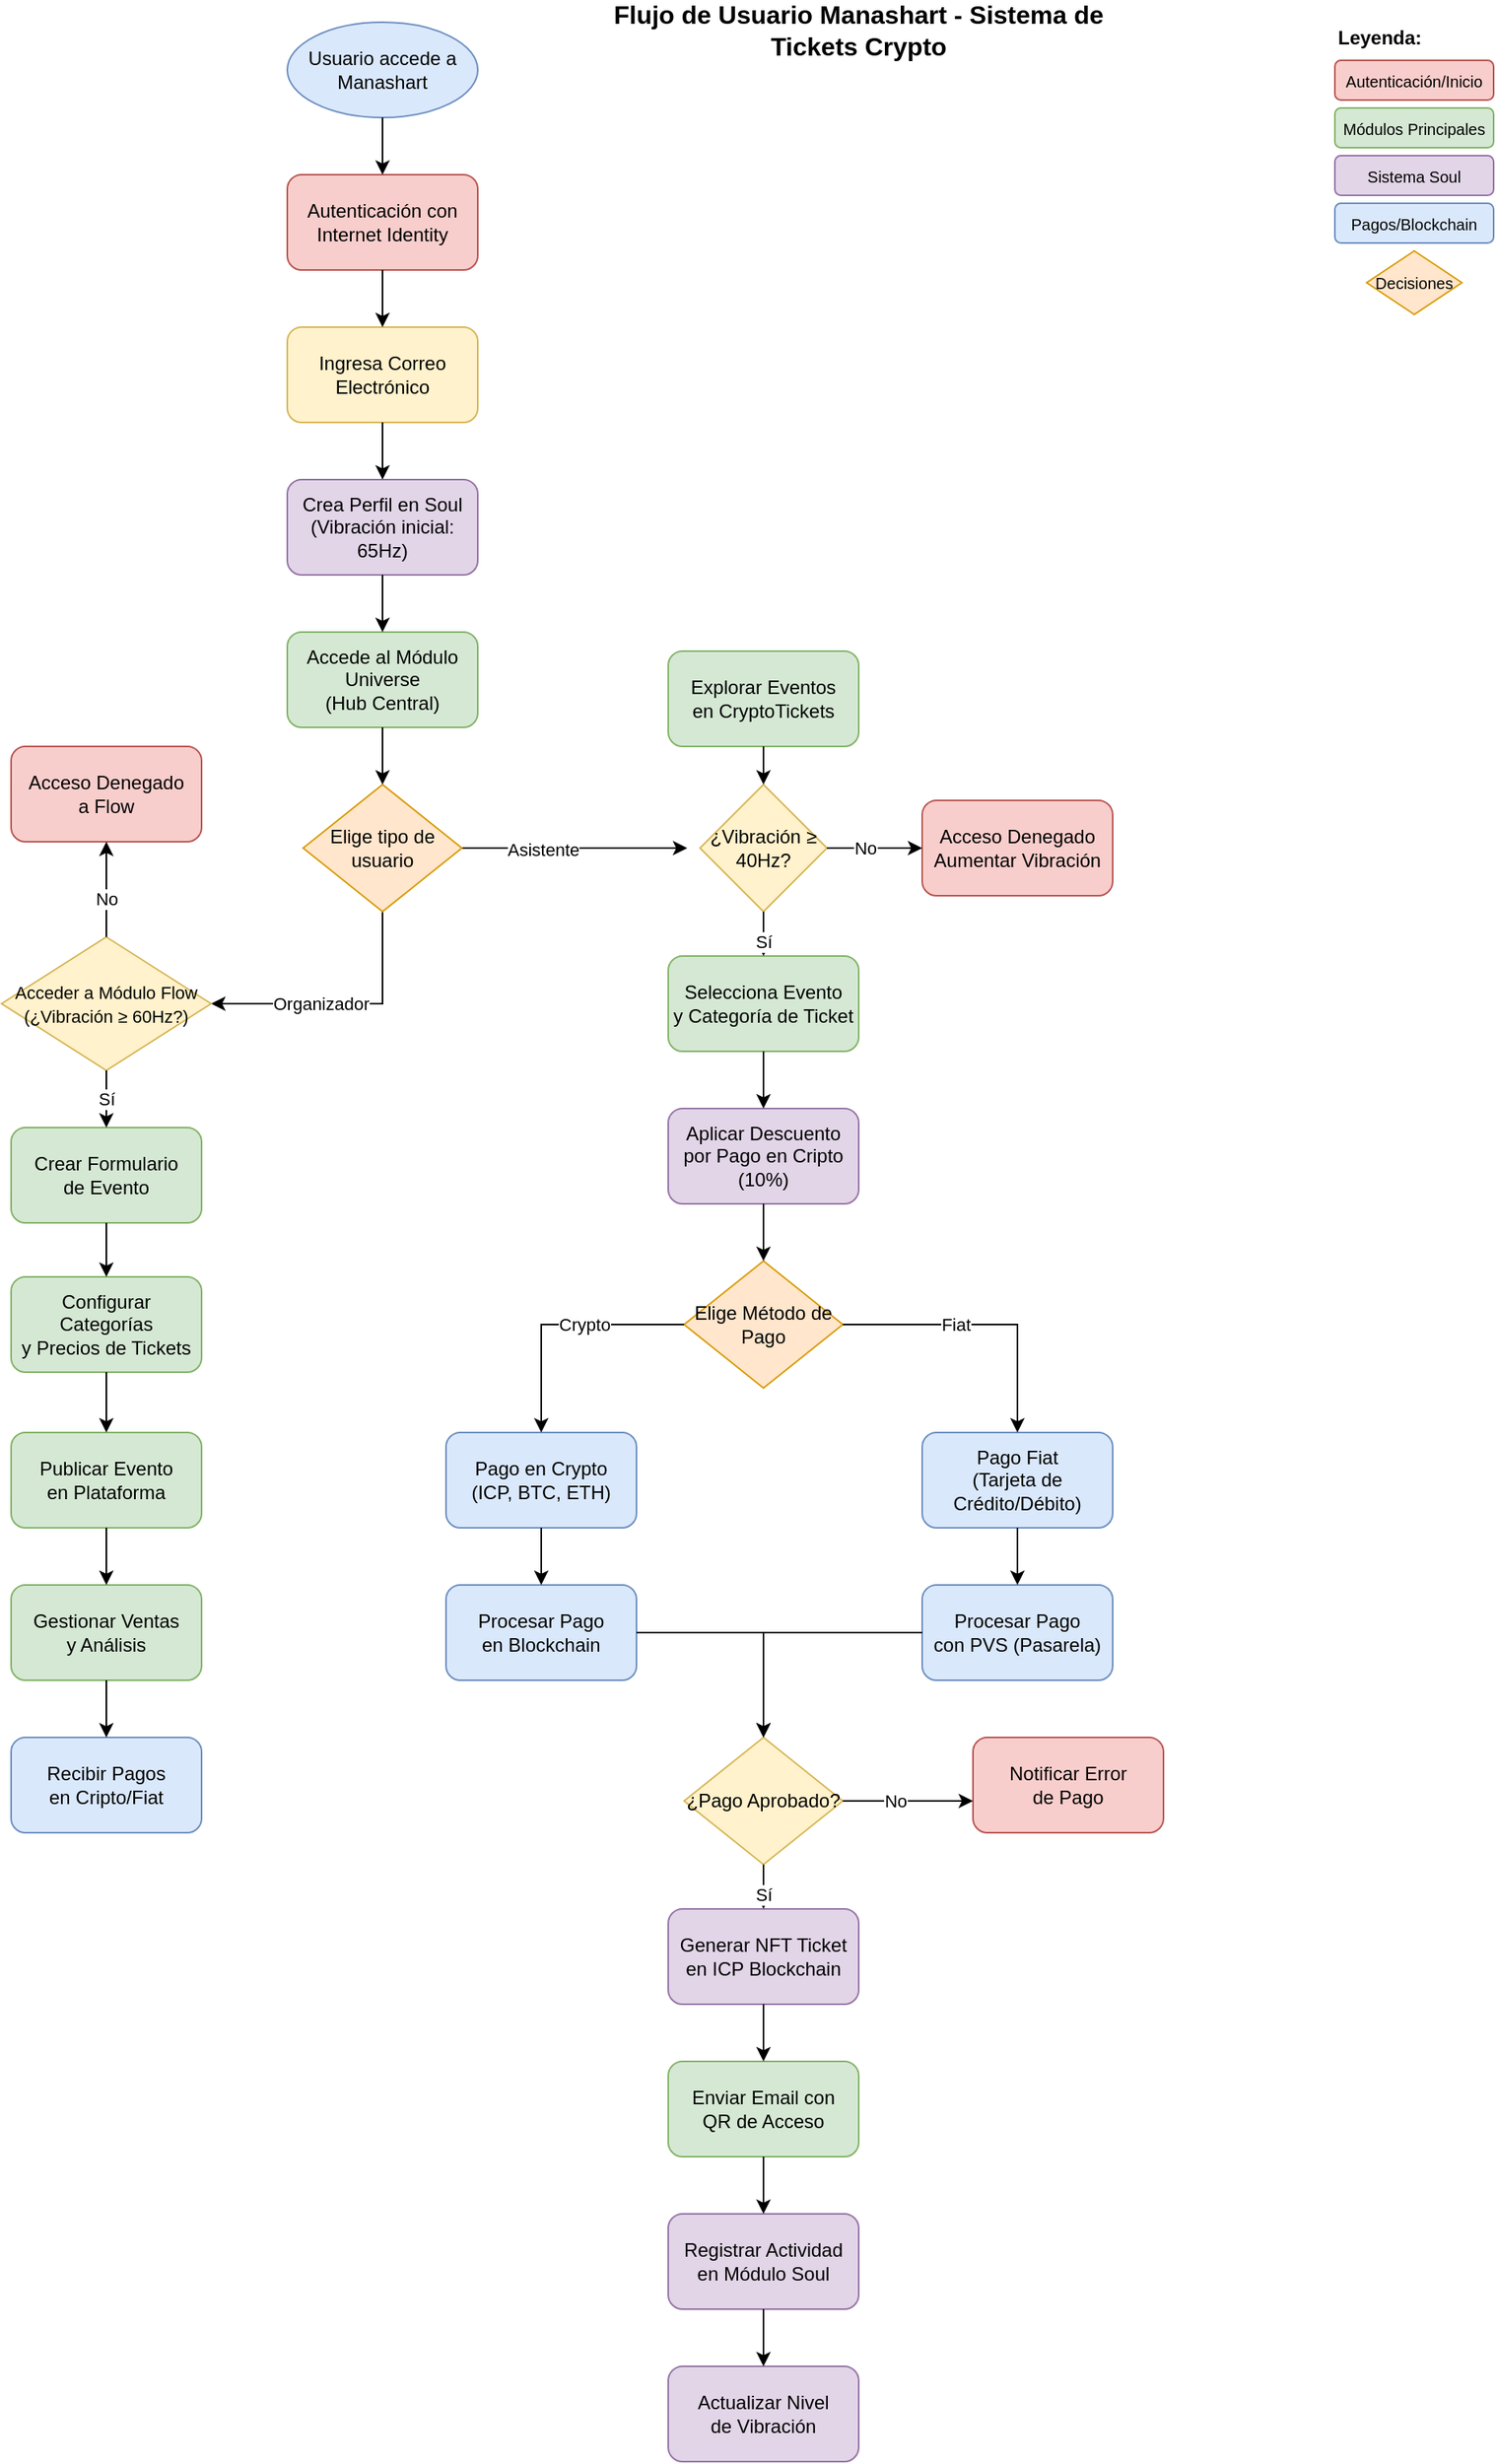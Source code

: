 <mxfile version="26.1.1">
  <diagram id="C5RBs43oDa-KdzZeNtuy" name="Manashart-Flow">
    <mxGraphModel dx="876" dy="536" grid="1" gridSize="12" guides="1" tooltips="1" connect="1" arrows="1" fold="1" page="1" pageScale="1" pageWidth="1169" pageHeight="827" background="none" math="0" shadow="0">
      <root>
        <mxCell id="WIyWlLk6GJQsqaUBKTNV-0" />
        <mxCell id="WIyWlLk6GJQsqaUBKTNV-1" parent="WIyWlLk6GJQsqaUBKTNV-0" />
        <mxCell id="start" value="Usuario accede a Manashart" style="ellipse;whiteSpace=wrap;html=1;fillColor=#dae8fc;strokeColor=#6c8ebf;" parent="WIyWlLk6GJQsqaUBKTNV-1" vertex="1">
          <mxGeometry x="240" y="24" width="120" height="60" as="geometry" />
        </mxCell>
        <mxCell id="auth" value="Autenticación con Internet Identity" style="rounded=1;whiteSpace=wrap;html=1;fillColor=#f8cecc;strokeColor=#b85450;" parent="WIyWlLk6GJQsqaUBKTNV-1" vertex="1">
          <mxGeometry x="240" y="120" width="120" height="60" as="geometry" />
        </mxCell>
        <mxCell id="email" value="Ingresa Correo Electrónico" style="rounded=1;whiteSpace=wrap;html=1;fillColor=#fff2cc;strokeColor=#d6b656;" parent="WIyWlLk6GJQsqaUBKTNV-1" vertex="1">
          <mxGeometry x="240" y="216" width="120" height="60" as="geometry" />
        </mxCell>
        <mxCell id="soul-profile" value="Crea Perfil en Soul&#xa;(Vibración inicial: 65Hz)" style="rounded=1;whiteSpace=wrap;html=1;fillColor=#e1d5e7;strokeColor=#9673a6;" parent="WIyWlLk6GJQsqaUBKTNV-1" vertex="1">
          <mxGeometry x="240" y="312" width="120" height="60" as="geometry" />
        </mxCell>
        <mxCell id="universe" value="Accede al Módulo Universe&#xa;(Hub Central)" style="rounded=1;whiteSpace=wrap;html=1;fillColor=#d5e8d4;strokeColor=#82b366;" parent="WIyWlLk6GJQsqaUBKTNV-1" vertex="1">
          <mxGeometry x="240" y="408" width="120" height="60" as="geometry" />
        </mxCell>
        <mxCell id="v6xcEZL5OfU9qBJuko16-2" style="edgeStyle=orthogonalEdgeStyle;rounded=0;orthogonalLoop=1;jettySize=auto;html=1;strokeColor=none;" edge="1" parent="WIyWlLk6GJQsqaUBKTNV-1" source="user-type" target="flow-access">
          <mxGeometry relative="1" as="geometry" />
        </mxCell>
        <mxCell id="v6xcEZL5OfU9qBJuko16-4" style="edgeStyle=orthogonalEdgeStyle;rounded=0;orthogonalLoop=1;jettySize=auto;html=1;exitX=0.5;exitY=1;exitDx=0;exitDy=0;entryX=1;entryY=0.5;entryDx=0;entryDy=0;" edge="1" parent="WIyWlLk6GJQsqaUBKTNV-1" source="user-type" target="flow-access">
          <mxGeometry relative="1" as="geometry">
            <mxPoint x="192" y="660" as="targetPoint" />
          </mxGeometry>
        </mxCell>
        <mxCell id="v6xcEZL5OfU9qBJuko16-5" value="Organizador" style="edgeLabel;html=1;align=center;verticalAlign=middle;resizable=0;points=[];" vertex="1" connectable="0" parent="v6xcEZL5OfU9qBJuko16-4">
          <mxGeometry x="0.175" relative="1" as="geometry">
            <mxPoint as="offset" />
          </mxGeometry>
        </mxCell>
        <mxCell id="v6xcEZL5OfU9qBJuko16-6" style="edgeStyle=orthogonalEdgeStyle;rounded=0;orthogonalLoop=1;jettySize=auto;html=1;" edge="1" parent="WIyWlLk6GJQsqaUBKTNV-1" source="user-type">
          <mxGeometry relative="1" as="geometry">
            <mxPoint x="492" y="544" as="targetPoint" />
          </mxGeometry>
        </mxCell>
        <mxCell id="v6xcEZL5OfU9qBJuko16-7" value="Asistente" style="edgeLabel;html=1;align=center;verticalAlign=middle;resizable=0;points=[];" vertex="1" connectable="0" parent="v6xcEZL5OfU9qBJuko16-6">
          <mxGeometry x="-0.287" y="-1" relative="1" as="geometry">
            <mxPoint as="offset" />
          </mxGeometry>
        </mxCell>
        <mxCell id="user-type" value="Elige tipo de usuario" style="rhombus;whiteSpace=wrap;html=1;fillColor=#ffe6cc;strokeColor=#d79b00;" parent="WIyWlLk6GJQsqaUBKTNV-1" vertex="1">
          <mxGeometry x="250" y="504" width="100" height="80" as="geometry" />
        </mxCell>
        <mxCell id="browse-events" value="Explorar Eventos&#xa;en CryptoTickets" style="rounded=1;whiteSpace=wrap;html=1;fillColor=#d5e8d4;strokeColor=#82b366;" parent="WIyWlLk6GJQsqaUBKTNV-1" vertex="1">
          <mxGeometry x="480" y="420" width="120" height="60" as="geometry" />
        </mxCell>
        <mxCell id="vibration-check" value="¿Vibración ≥ 40Hz?" style="rhombus;whiteSpace=wrap;html=1;fillColor=#fff2cc;strokeColor=#d6b656;" parent="WIyWlLk6GJQsqaUBKTNV-1" vertex="1">
          <mxGeometry x="500" y="504" width="80" height="80" as="geometry" />
        </mxCell>
        <mxCell id="access-denied" value="Acceso Denegado&#xa;Aumentar Vibración" style="rounded=1;whiteSpace=wrap;html=1;fillColor=#f8cecc;strokeColor=#b85450;" parent="WIyWlLk6GJQsqaUBKTNV-1" vertex="1">
          <mxGeometry x="640" y="514" width="120" height="60" as="geometry" />
        </mxCell>
        <mxCell id="select-event" value="Selecciona Evento&#xa;y Categoría de Ticket" style="rounded=1;whiteSpace=wrap;html=1;fillColor=#d5e8d4;strokeColor=#82b366;" parent="WIyWlLk6GJQsqaUBKTNV-1" vertex="1">
          <mxGeometry x="480" y="612" width="120" height="60" as="geometry" />
        </mxCell>
        <mxCell id="vibration-discount" value="Aplicar Descuento&lt;br&gt;por Pago en Cripto (10%)" style="rounded=1;whiteSpace=wrap;html=1;fillColor=#e1d5e7;strokeColor=#9673a6;" parent="WIyWlLk6GJQsqaUBKTNV-1" vertex="1">
          <mxGeometry x="480" y="708" width="120" height="60" as="geometry" />
        </mxCell>
        <mxCell id="payment-method" value="Elige Método de Pago" style="rhombus;whiteSpace=wrap;html=1;fillColor=#ffe6cc;strokeColor=#d79b00;" parent="WIyWlLk6GJQsqaUBKTNV-1" vertex="1">
          <mxGeometry x="490" y="804" width="100" height="80" as="geometry" />
        </mxCell>
        <mxCell id="crypto-payment" value="Pago en Crypto&#xa;(ICP, BTC, ETH)" style="rounded=1;whiteSpace=wrap;html=1;fillColor=#dae8fc;strokeColor=#6c8ebf;" parent="WIyWlLk6GJQsqaUBKTNV-1" vertex="1">
          <mxGeometry x="340" y="912" width="120" height="60" as="geometry" />
        </mxCell>
        <mxCell id="fiat-payment" value="Pago Fiat&#xa;(Tarjeta de Crédito/Débito)" style="rounded=1;whiteSpace=wrap;html=1;fillColor=#dae8fc;strokeColor=#6c8ebf;" parent="WIyWlLk6GJQsqaUBKTNV-1" vertex="1">
          <mxGeometry x="640" y="912" width="120" height="60" as="geometry" />
        </mxCell>
        <mxCell id="process-crypto" value="Procesar Pago&#xa;en Blockchain" style="rounded=1;whiteSpace=wrap;html=1;fillColor=#dae8fc;strokeColor=#6c8ebf;" parent="WIyWlLk6GJQsqaUBKTNV-1" vertex="1">
          <mxGeometry x="340" y="1008" width="120" height="60" as="geometry" />
        </mxCell>
        <mxCell id="process-fiat" value="Procesar Pago&#xa;con PVS (Pasarela)" style="rounded=1;whiteSpace=wrap;html=1;fillColor=#dae8fc;strokeColor=#6c8ebf;" parent="WIyWlLk6GJQsqaUBKTNV-1" vertex="1">
          <mxGeometry x="640" y="1008" width="120" height="60" as="geometry" />
        </mxCell>
        <mxCell id="payment-validation" value="¿Pago Aprobado?" style="rhombus;whiteSpace=wrap;html=1;fillColor=#fff2cc;strokeColor=#d6b656;" parent="WIyWlLk6GJQsqaUBKTNV-1" vertex="1">
          <mxGeometry x="490" y="1104" width="100" height="80" as="geometry" />
        </mxCell>
        <mxCell id="payment-failed" value="Notificar Error&#xa;de Pago" style="rounded=1;whiteSpace=wrap;html=1;fillColor=#f8cecc;strokeColor=#b85450;" parent="WIyWlLk6GJQsqaUBKTNV-1" vertex="1">
          <mxGeometry x="672" y="1104" width="120" height="60" as="geometry" />
        </mxCell>
        <mxCell id="generate-nft" value="Generar NFT Ticket&#xa;en ICP Blockchain" style="rounded=1;whiteSpace=wrap;html=1;fillColor=#e1d5e7;strokeColor=#9673a6;" parent="WIyWlLk6GJQsqaUBKTNV-1" vertex="1">
          <mxGeometry x="480" y="1212" width="120" height="60" as="geometry" />
        </mxCell>
        <mxCell id="send-confirmation" value="Enviar Email con&#xa;QR de Acceso" style="rounded=1;whiteSpace=wrap;html=1;fillColor=#d5e8d4;strokeColor=#82b366;" parent="WIyWlLk6GJQsqaUBKTNV-1" vertex="1">
          <mxGeometry x="480" y="1308" width="120" height="60" as="geometry" />
        </mxCell>
        <mxCell id="soul-activity" value="Registrar Actividad&#xa;en Módulo Soul" style="rounded=1;whiteSpace=wrap;html=1;fillColor=#e1d5e7;strokeColor=#9673a6;" parent="WIyWlLk6GJQsqaUBKTNV-1" vertex="1">
          <mxGeometry x="480" y="1404" width="120" height="60" as="geometry" />
        </mxCell>
        <mxCell id="update-vibration" value="Actualizar Nivel&#xa;de Vibración" style="rounded=1;whiteSpace=wrap;html=1;fillColor=#e1d5e7;strokeColor=#9673a6;" parent="WIyWlLk6GJQsqaUBKTNV-1" vertex="1">
          <mxGeometry x="480" y="1500" width="120" height="60" as="geometry" />
        </mxCell>
        <mxCell id="flow-access" value="&lt;font style=&quot;font-size: 11px;&quot;&gt;&lt;font style=&quot;&quot;&gt;Acceder a Módulo Flow&lt;br&gt;(¿Vibración ≥ 60H&lt;/font&gt;z?)&lt;/font&gt;" style="rhombus;whiteSpace=wrap;html=1;fillColor=#fff2cc;strokeColor=#d6b656;" parent="WIyWlLk6GJQsqaUBKTNV-1" vertex="1">
          <mxGeometry x="60" y="600" width="132" height="84" as="geometry" />
        </mxCell>
        <mxCell id="flow-denied" value="Acceso Denegado&#xa;a Flow" style="rounded=1;whiteSpace=wrap;html=1;fillColor=#f8cecc;strokeColor=#b85450;" parent="WIyWlLk6GJQsqaUBKTNV-1" vertex="1">
          <mxGeometry x="66" y="480" width="120" height="60" as="geometry" />
        </mxCell>
        <mxCell id="create-event" value="Crear Formulario&#xa;de Evento" style="rounded=1;whiteSpace=wrap;html=1;fillColor=#d5e8d4;strokeColor=#82b366;" parent="WIyWlLk6GJQsqaUBKTNV-1" vertex="1">
          <mxGeometry x="66" y="720" width="120" height="60" as="geometry" />
        </mxCell>
        <mxCell id="config-tickets" value="Configurar Categorías&#xa;y Precios de Tickets" style="rounded=1;whiteSpace=wrap;html=1;fillColor=#d5e8d4;strokeColor=#82b366;" parent="WIyWlLk6GJQsqaUBKTNV-1" vertex="1">
          <mxGeometry x="66" y="814" width="120" height="60" as="geometry" />
        </mxCell>
        <mxCell id="publish-event" value="Publicar Evento&#xa;en Plataforma" style="rounded=1;whiteSpace=wrap;html=1;fillColor=#d5e8d4;strokeColor=#82b366;" parent="WIyWlLk6GJQsqaUBKTNV-1" vertex="1">
          <mxGeometry x="66" y="912" width="120" height="60" as="geometry" />
        </mxCell>
        <mxCell id="manage-sales" value="Gestionar Ventas&#xa;y Análisis" style="rounded=1;whiteSpace=wrap;html=1;fillColor=#d5e8d4;strokeColor=#82b366;" parent="WIyWlLk6GJQsqaUBKTNV-1" vertex="1">
          <mxGeometry x="66" y="1008" width="120" height="60" as="geometry" />
        </mxCell>
        <mxCell id="receive-payments" value="Recibir Pagos&#xa;en Cripto/Fiat" style="rounded=1;whiteSpace=wrap;html=1;fillColor=#dae8fc;strokeColor=#6c8ebf;" parent="WIyWlLk6GJQsqaUBKTNV-1" vertex="1">
          <mxGeometry x="66" y="1104" width="120" height="60" as="geometry" />
        </mxCell>
        <mxCell id="edge1" style="edgeStyle=orthogonalEdgeStyle;rounded=0;orthogonalLoop=1;jettySize=auto;html=1;" parent="WIyWlLk6GJQsqaUBKTNV-1" source="start" target="auth" edge="1">
          <mxGeometry relative="1" as="geometry" />
        </mxCell>
        <mxCell id="edge2" style="edgeStyle=orthogonalEdgeStyle;rounded=0;orthogonalLoop=1;jettySize=auto;html=1;" parent="WIyWlLk6GJQsqaUBKTNV-1" source="auth" target="email" edge="1">
          <mxGeometry relative="1" as="geometry" />
        </mxCell>
        <mxCell id="edge3" style="edgeStyle=orthogonalEdgeStyle;rounded=0;orthogonalLoop=1;jettySize=auto;html=1;" parent="WIyWlLk6GJQsqaUBKTNV-1" source="email" target="soul-profile" edge="1">
          <mxGeometry relative="1" as="geometry" />
        </mxCell>
        <mxCell id="edge4" style="edgeStyle=orthogonalEdgeStyle;rounded=0;orthogonalLoop=1;jettySize=auto;html=1;" parent="WIyWlLk6GJQsqaUBKTNV-1" source="soul-profile" target="universe" edge="1">
          <mxGeometry relative="1" as="geometry" />
        </mxCell>
        <mxCell id="edge5" style="edgeStyle=orthogonalEdgeStyle;rounded=0;orthogonalLoop=1;jettySize=auto;html=1;" parent="WIyWlLk6GJQsqaUBKTNV-1" source="universe" target="user-type" edge="1">
          <mxGeometry relative="1" as="geometry" />
        </mxCell>
        <mxCell id="edge7" style="edgeStyle=orthogonalEdgeStyle;rounded=0;orthogonalLoop=1;jettySize=auto;html=1;" parent="WIyWlLk6GJQsqaUBKTNV-1" source="browse-events" target="vibration-check" edge="1">
          <mxGeometry relative="1" as="geometry" />
        </mxCell>
        <mxCell id="edge8" style="edgeStyle=orthogonalEdgeStyle;rounded=0;orthogonalLoop=1;jettySize=auto;html=1;" parent="WIyWlLk6GJQsqaUBKTNV-1" source="vibration-check" target="access-denied" edge="1">
          <mxGeometry relative="1" as="geometry" />
        </mxCell>
        <mxCell id="label2" value="No" style="edgeLabel;html=1;align=center;verticalAlign=middle;resizable=0;points=[];" parent="edge8" vertex="1" connectable="0">
          <mxGeometry x="-0.2" relative="1" as="geometry">
            <mxPoint as="offset" />
          </mxGeometry>
        </mxCell>
        <mxCell id="edge9" style="edgeStyle=orthogonalEdgeStyle;rounded=0;orthogonalLoop=1;jettySize=auto;html=1;" parent="WIyWlLk6GJQsqaUBKTNV-1" source="vibration-check" target="select-event" edge="1">
          <mxGeometry relative="1" as="geometry" />
        </mxCell>
        <mxCell id="label3" value="Sí" style="edgeLabel;html=1;align=center;verticalAlign=middle;resizable=0;points=[];" parent="edge9" vertex="1" connectable="0">
          <mxGeometry x="-0.2" relative="1" as="geometry">
            <mxPoint as="offset" />
          </mxGeometry>
        </mxCell>
        <mxCell id="edge10" style="edgeStyle=orthogonalEdgeStyle;rounded=0;orthogonalLoop=1;jettySize=auto;html=1;" parent="WIyWlLk6GJQsqaUBKTNV-1" source="select-event" target="vibration-discount" edge="1">
          <mxGeometry relative="1" as="geometry" />
        </mxCell>
        <mxCell id="edge11" style="edgeStyle=orthogonalEdgeStyle;rounded=0;orthogonalLoop=1;jettySize=auto;html=1;" parent="WIyWlLk6GJQsqaUBKTNV-1" source="vibration-discount" target="payment-method" edge="1">
          <mxGeometry relative="1" as="geometry" />
        </mxCell>
        <mxCell id="edge12" style="edgeStyle=orthogonalEdgeStyle;rounded=0;orthogonalLoop=1;jettySize=auto;html=1;" parent="WIyWlLk6GJQsqaUBKTNV-1" source="payment-method" target="crypto-payment" edge="1">
          <mxGeometry relative="1" as="geometry" />
        </mxCell>
        <mxCell id="label4" value="Crypto" style="edgeLabel;html=1;align=center;verticalAlign=middle;resizable=0;points=[];" parent="edge12" vertex="1" connectable="0">
          <mxGeometry x="-0.2" relative="1" as="geometry">
            <mxPoint as="offset" />
          </mxGeometry>
        </mxCell>
        <mxCell id="edge13" style="edgeStyle=orthogonalEdgeStyle;rounded=0;orthogonalLoop=1;jettySize=auto;html=1;" parent="WIyWlLk6GJQsqaUBKTNV-1" source="payment-method" target="fiat-payment" edge="1">
          <mxGeometry relative="1" as="geometry" />
        </mxCell>
        <mxCell id="label5" value="Fiat" style="edgeLabel;html=1;align=center;verticalAlign=middle;resizable=0;points=[];" parent="edge13" vertex="1" connectable="0">
          <mxGeometry x="-0.2" relative="1" as="geometry">
            <mxPoint as="offset" />
          </mxGeometry>
        </mxCell>
        <mxCell id="edge14" style="edgeStyle=orthogonalEdgeStyle;rounded=0;orthogonalLoop=1;jettySize=auto;html=1;" parent="WIyWlLk6GJQsqaUBKTNV-1" source="crypto-payment" target="process-crypto" edge="1">
          <mxGeometry relative="1" as="geometry" />
        </mxCell>
        <mxCell id="edge15" style="edgeStyle=orthogonalEdgeStyle;rounded=0;orthogonalLoop=1;jettySize=auto;html=1;" parent="WIyWlLk6GJQsqaUBKTNV-1" source="fiat-payment" target="process-fiat" edge="1">
          <mxGeometry relative="1" as="geometry" />
        </mxCell>
        <mxCell id="edge16" style="edgeStyle=orthogonalEdgeStyle;rounded=0;orthogonalLoop=1;jettySize=auto;html=1;" parent="WIyWlLk6GJQsqaUBKTNV-1" source="process-crypto" target="payment-validation" edge="1">
          <mxGeometry relative="1" as="geometry" />
        </mxCell>
        <mxCell id="edge17" style="edgeStyle=orthogonalEdgeStyle;rounded=0;orthogonalLoop=1;jettySize=auto;html=1;" parent="WIyWlLk6GJQsqaUBKTNV-1" source="process-fiat" target="payment-validation" edge="1">
          <mxGeometry relative="1" as="geometry" />
        </mxCell>
        <mxCell id="edge18" style="edgeStyle=orthogonalEdgeStyle;rounded=0;orthogonalLoop=1;jettySize=auto;html=1;" parent="WIyWlLk6GJQsqaUBKTNV-1" source="payment-validation" target="payment-failed" edge="1">
          <mxGeometry relative="1" as="geometry">
            <Array as="points">
              <mxPoint x="685" y="1144" />
              <mxPoint x="685" y="1152" />
            </Array>
          </mxGeometry>
        </mxCell>
        <mxCell id="label6" value="No" style="edgeLabel;html=1;align=center;verticalAlign=middle;resizable=0;points=[];" parent="edge18" vertex="1" connectable="0">
          <mxGeometry x="-0.2" relative="1" as="geometry">
            <mxPoint as="offset" />
          </mxGeometry>
        </mxCell>
        <mxCell id="edge19" style="edgeStyle=orthogonalEdgeStyle;rounded=0;orthogonalLoop=1;jettySize=auto;html=1;" parent="WIyWlLk6GJQsqaUBKTNV-1" source="payment-validation" target="generate-nft" edge="1">
          <mxGeometry relative="1" as="geometry" />
        </mxCell>
        <mxCell id="label7" value="Sí" style="edgeLabel;html=1;align=center;verticalAlign=middle;resizable=0;points=[];" parent="edge19" vertex="1" connectable="0">
          <mxGeometry x="-0.2" relative="1" as="geometry">
            <mxPoint as="offset" />
          </mxGeometry>
        </mxCell>
        <mxCell id="edge20" style="edgeStyle=orthogonalEdgeStyle;rounded=0;orthogonalLoop=1;jettySize=auto;html=1;" parent="WIyWlLk6GJQsqaUBKTNV-1" source="generate-nft" target="send-confirmation" edge="1">
          <mxGeometry relative="1" as="geometry" />
        </mxCell>
        <mxCell id="edge21" style="edgeStyle=orthogonalEdgeStyle;rounded=0;orthogonalLoop=1;jettySize=auto;html=1;" parent="WIyWlLk6GJQsqaUBKTNV-1" source="send-confirmation" target="soul-activity" edge="1">
          <mxGeometry relative="1" as="geometry" />
        </mxCell>
        <mxCell id="edge22" style="edgeStyle=orthogonalEdgeStyle;rounded=0;orthogonalLoop=1;jettySize=auto;html=1;" parent="WIyWlLk6GJQsqaUBKTNV-1" source="soul-activity" target="update-vibration" edge="1">
          <mxGeometry relative="1" as="geometry" />
        </mxCell>
        <mxCell id="edge24" style="edgeStyle=orthogonalEdgeStyle;rounded=0;orthogonalLoop=1;jettySize=auto;html=1;" parent="WIyWlLk6GJQsqaUBKTNV-1" source="flow-access" target="flow-denied" edge="1">
          <mxGeometry relative="1" as="geometry" />
        </mxCell>
        <mxCell id="label9" value="No" style="edgeLabel;html=1;align=center;verticalAlign=middle;resizable=0;points=[];" parent="edge24" vertex="1" connectable="0">
          <mxGeometry x="-0.2" relative="1" as="geometry">
            <mxPoint as="offset" />
          </mxGeometry>
        </mxCell>
        <mxCell id="edge25" style="edgeStyle=orthogonalEdgeStyle;rounded=0;orthogonalLoop=1;jettySize=auto;html=1;" parent="WIyWlLk6GJQsqaUBKTNV-1" source="flow-access" target="create-event" edge="1">
          <mxGeometry relative="1" as="geometry" />
        </mxCell>
        <mxCell id="label10" value="Sí" style="edgeLabel;html=1;align=center;verticalAlign=middle;resizable=0;points=[];" parent="edge25" vertex="1" connectable="0">
          <mxGeometry x="-0.2" relative="1" as="geometry">
            <mxPoint as="offset" />
          </mxGeometry>
        </mxCell>
        <mxCell id="edge26" style="edgeStyle=orthogonalEdgeStyle;rounded=0;orthogonalLoop=1;jettySize=auto;html=1;" parent="WIyWlLk6GJQsqaUBKTNV-1" source="create-event" target="config-tickets" edge="1">
          <mxGeometry relative="1" as="geometry" />
        </mxCell>
        <mxCell id="edge27" style="edgeStyle=orthogonalEdgeStyle;rounded=0;orthogonalLoop=1;jettySize=auto;html=1;" parent="WIyWlLk6GJQsqaUBKTNV-1" source="config-tickets" target="publish-event" edge="1">
          <mxGeometry relative="1" as="geometry" />
        </mxCell>
        <mxCell id="edge28" style="edgeStyle=orthogonalEdgeStyle;rounded=0;orthogonalLoop=1;jettySize=auto;html=1;" parent="WIyWlLk6GJQsqaUBKTNV-1" source="publish-event" target="manage-sales" edge="1">
          <mxGeometry relative="1" as="geometry" />
        </mxCell>
        <mxCell id="edge29" style="edgeStyle=orthogonalEdgeStyle;rounded=0;orthogonalLoop=1;jettySize=auto;html=1;" parent="WIyWlLk6GJQsqaUBKTNV-1" source="manage-sales" target="receive-payments" edge="1">
          <mxGeometry relative="1" as="geometry" />
        </mxCell>
        <mxCell id="title" value="Flujo de Usuario Manashart - Sistema de Tickets Crypto" style="text;html=1;strokeColor=none;fillColor=none;align=center;verticalAlign=middle;whiteSpace=wrap;rounded=0;fontSize=16;fontStyle=1;" parent="WIyWlLk6GJQsqaUBKTNV-1" vertex="1">
          <mxGeometry x="420" y="14" width="360" height="30" as="geometry" />
        </mxCell>
        <mxCell id="legend-title" value="Leyenda:" style="text;html=1;strokeColor=none;fillColor=none;align=left;verticalAlign=middle;whiteSpace=wrap;rounded=0;fontSize=12;fontStyle=1;" parent="WIyWlLk6GJQsqaUBKTNV-1" vertex="1">
          <mxGeometry x="900" y="24" width="60" height="20" as="geometry" />
        </mxCell>
        <mxCell id="legend1" value="Autenticación/Inicio" style="rounded=1;whiteSpace=wrap;html=1;fillColor=#f8cecc;strokeColor=#b85450;fontSize=10;" parent="WIyWlLk6GJQsqaUBKTNV-1" vertex="1">
          <mxGeometry x="900" y="48" width="100" height="25" as="geometry" />
        </mxCell>
        <mxCell id="legend2" value="Módulos Principales" style="rounded=1;whiteSpace=wrap;html=1;fillColor=#d5e8d4;strokeColor=#82b366;fontSize=10;" parent="WIyWlLk6GJQsqaUBKTNV-1" vertex="1">
          <mxGeometry x="900" y="78" width="100" height="25" as="geometry" />
        </mxCell>
        <mxCell id="legend3" value="Sistema Soul" style="rounded=1;whiteSpace=wrap;html=1;fillColor=#e1d5e7;strokeColor=#9673a6;fontSize=10;" parent="WIyWlLk6GJQsqaUBKTNV-1" vertex="1">
          <mxGeometry x="900" y="108" width="100" height="25" as="geometry" />
        </mxCell>
        <mxCell id="legend4" value="Pagos/Blockchain" style="rounded=1;whiteSpace=wrap;html=1;fillColor=#dae8fc;strokeColor=#6c8ebf;fontSize=10;" parent="WIyWlLk6GJQsqaUBKTNV-1" vertex="1">
          <mxGeometry x="900" y="138" width="100" height="25" as="geometry" />
        </mxCell>
        <mxCell id="legend5" value="Decisiones" style="rhombus;whiteSpace=wrap;html=1;fillColor=#ffe6cc;strokeColor=#d79b00;fontSize=10;" parent="WIyWlLk6GJQsqaUBKTNV-1" vertex="1">
          <mxGeometry x="920" y="168" width="60" height="40" as="geometry" />
        </mxCell>
      </root>
    </mxGraphModel>
  </diagram>
</mxfile>
